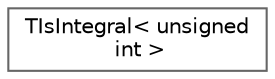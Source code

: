 digraph "Graphical Class Hierarchy"
{
 // INTERACTIVE_SVG=YES
 // LATEX_PDF_SIZE
  bgcolor="transparent";
  edge [fontname=Helvetica,fontsize=10,labelfontname=Helvetica,labelfontsize=10];
  node [fontname=Helvetica,fontsize=10,shape=box,height=0.2,width=0.4];
  rankdir="LR";
  Node0 [id="Node000000",label="TIsIntegral\< unsigned\l int \>",height=0.2,width=0.4,color="grey40", fillcolor="white", style="filled",URL="$d0/de6/structTIsIntegral_3_01unsigned_01int_01_4.html",tooltip=" "];
}
